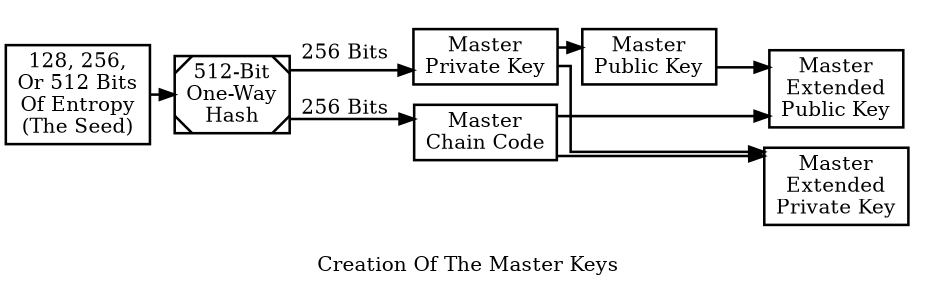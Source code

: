 digraph extended {

size=6.25;
rankdir=LR;
penwidth=1.75;
node [ penwidth = 1.75, shape = "box" ];
edge [ penwidth = 1.75 ];
nodesep=0.2;
ranksep=0.2;
splines = ortho;

entropy [ label = "128, 256,\nOr 512 Bits\nOf Entropy\n(The Seed)" ];
hmac [ label = "512-Bit\nOne-Way\nHash", style = "diagonals" ];

entropy -> hmac;
hmac -> private_key [label = "256 Bits" ];
hmac -> chain_code [label = "256 Bits" ];


subgraph cluster_y {
style = "invis"
public_key [ label = "Master\nPublic Key" ];
private_key [ label = "Master\nPrivate Key" ];
chain_code [ label = "Master\nChain Code" ];
}

style = "invis"

subgraph cluster_x {
extended_private_key [ label = "Master\nExtended\nPrivate Key" ];
extended_public_key [ label = "Master\nExtended\nPublic Key" ];
}

private_key -> public_key [ style = "axeed", constraint = 1 ];
chain_code -> extended_private_key;
chain_code -> extended_public_key;
private_key -> extended_private_key;
public_key -> extended_public_key;

label = "Creation Of The Master Keys"

}
